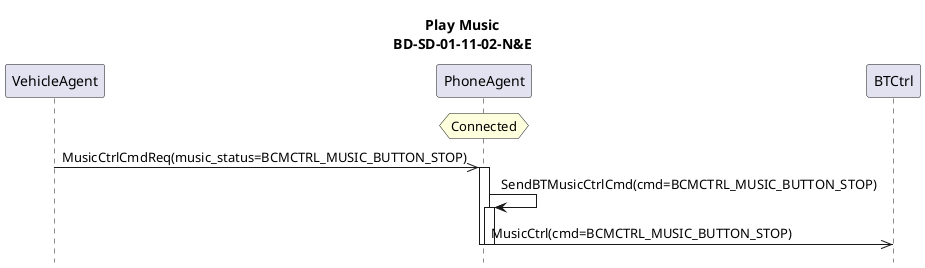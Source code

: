 @startuml

title Play Music\nBD-SD-01-11-02-N&E
hide footbox

participant VehicleAgent
participant PhoneAgent
participant BTCtrl

hnote over PhoneAgent:Connected

VehicleAgent->>PhoneAgent:MusicCtrlCmdReq(music_status=BCMCTRL_MUSIC_BUTTON_STOP)
activate PhoneAgent

PhoneAgent->PhoneAgent:SendBTMusicCtrlCmd(cmd=BCMCTRL_MUSIC_BUTTON_STOP)
activate PhoneAgent
PhoneAgent->>BTCtrl:MusicCtrl(cmd=BCMCTRL_MUSIC_BUTTON_STOP)
deactivate PhoneAgent
deactivate PhoneAgent
@enduml 